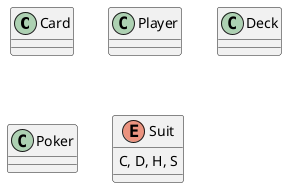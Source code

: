@startuml


class Card {

}

class Player {

}

class Deck {

}

class Poker {

}

enum Suit {
C, D, H, S
}

@enduml